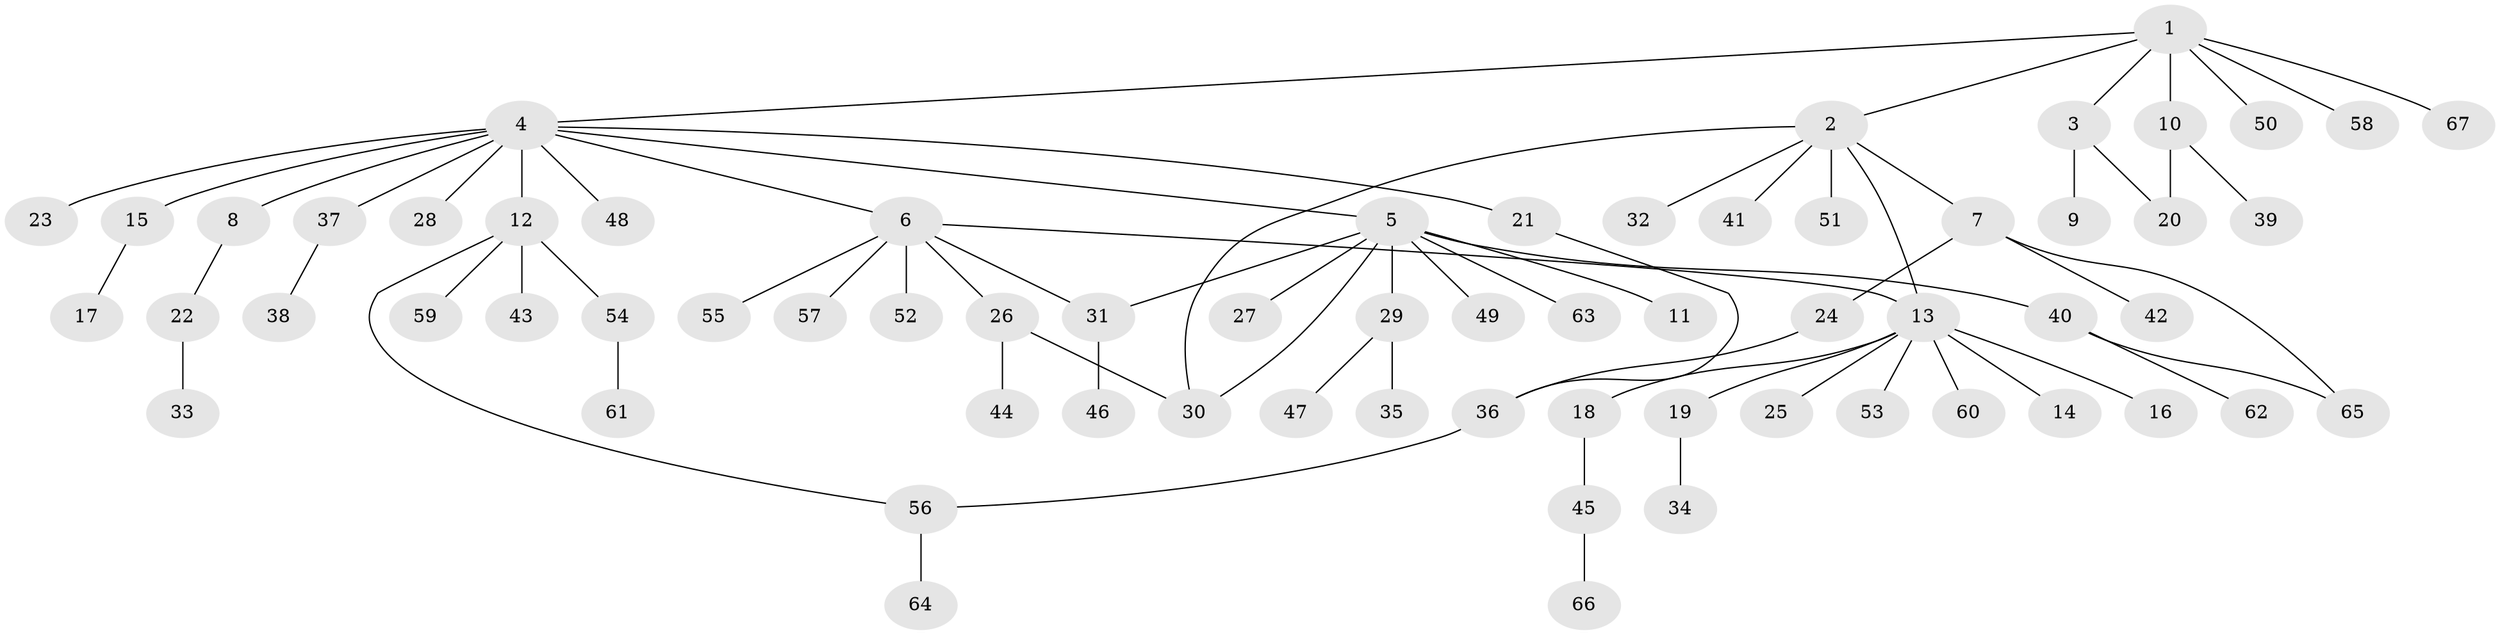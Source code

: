 // Generated by graph-tools (version 1.1) at 2025/49/03/09/25 03:49:59]
// undirected, 67 vertices, 74 edges
graph export_dot {
graph [start="1"]
  node [color=gray90,style=filled];
  1;
  2;
  3;
  4;
  5;
  6;
  7;
  8;
  9;
  10;
  11;
  12;
  13;
  14;
  15;
  16;
  17;
  18;
  19;
  20;
  21;
  22;
  23;
  24;
  25;
  26;
  27;
  28;
  29;
  30;
  31;
  32;
  33;
  34;
  35;
  36;
  37;
  38;
  39;
  40;
  41;
  42;
  43;
  44;
  45;
  46;
  47;
  48;
  49;
  50;
  51;
  52;
  53;
  54;
  55;
  56;
  57;
  58;
  59;
  60;
  61;
  62;
  63;
  64;
  65;
  66;
  67;
  1 -- 2;
  1 -- 3;
  1 -- 4;
  1 -- 10;
  1 -- 50;
  1 -- 58;
  1 -- 67;
  2 -- 7;
  2 -- 13;
  2 -- 30;
  2 -- 32;
  2 -- 41;
  2 -- 51;
  3 -- 9;
  3 -- 20;
  4 -- 5;
  4 -- 6;
  4 -- 8;
  4 -- 12;
  4 -- 15;
  4 -- 21;
  4 -- 23;
  4 -- 28;
  4 -- 37;
  4 -- 48;
  5 -- 11;
  5 -- 27;
  5 -- 29;
  5 -- 30;
  5 -- 31;
  5 -- 40;
  5 -- 49;
  5 -- 63;
  6 -- 13;
  6 -- 26;
  6 -- 31;
  6 -- 52;
  6 -- 55;
  6 -- 57;
  7 -- 24;
  7 -- 42;
  7 -- 65;
  8 -- 22;
  10 -- 20;
  10 -- 39;
  12 -- 43;
  12 -- 54;
  12 -- 56;
  12 -- 59;
  13 -- 14;
  13 -- 16;
  13 -- 18;
  13 -- 19;
  13 -- 25;
  13 -- 53;
  13 -- 60;
  15 -- 17;
  18 -- 45;
  19 -- 34;
  21 -- 36;
  22 -- 33;
  24 -- 36;
  26 -- 30;
  26 -- 44;
  29 -- 35;
  29 -- 47;
  31 -- 46;
  36 -- 56;
  37 -- 38;
  40 -- 62;
  40 -- 65;
  45 -- 66;
  54 -- 61;
  56 -- 64;
}
